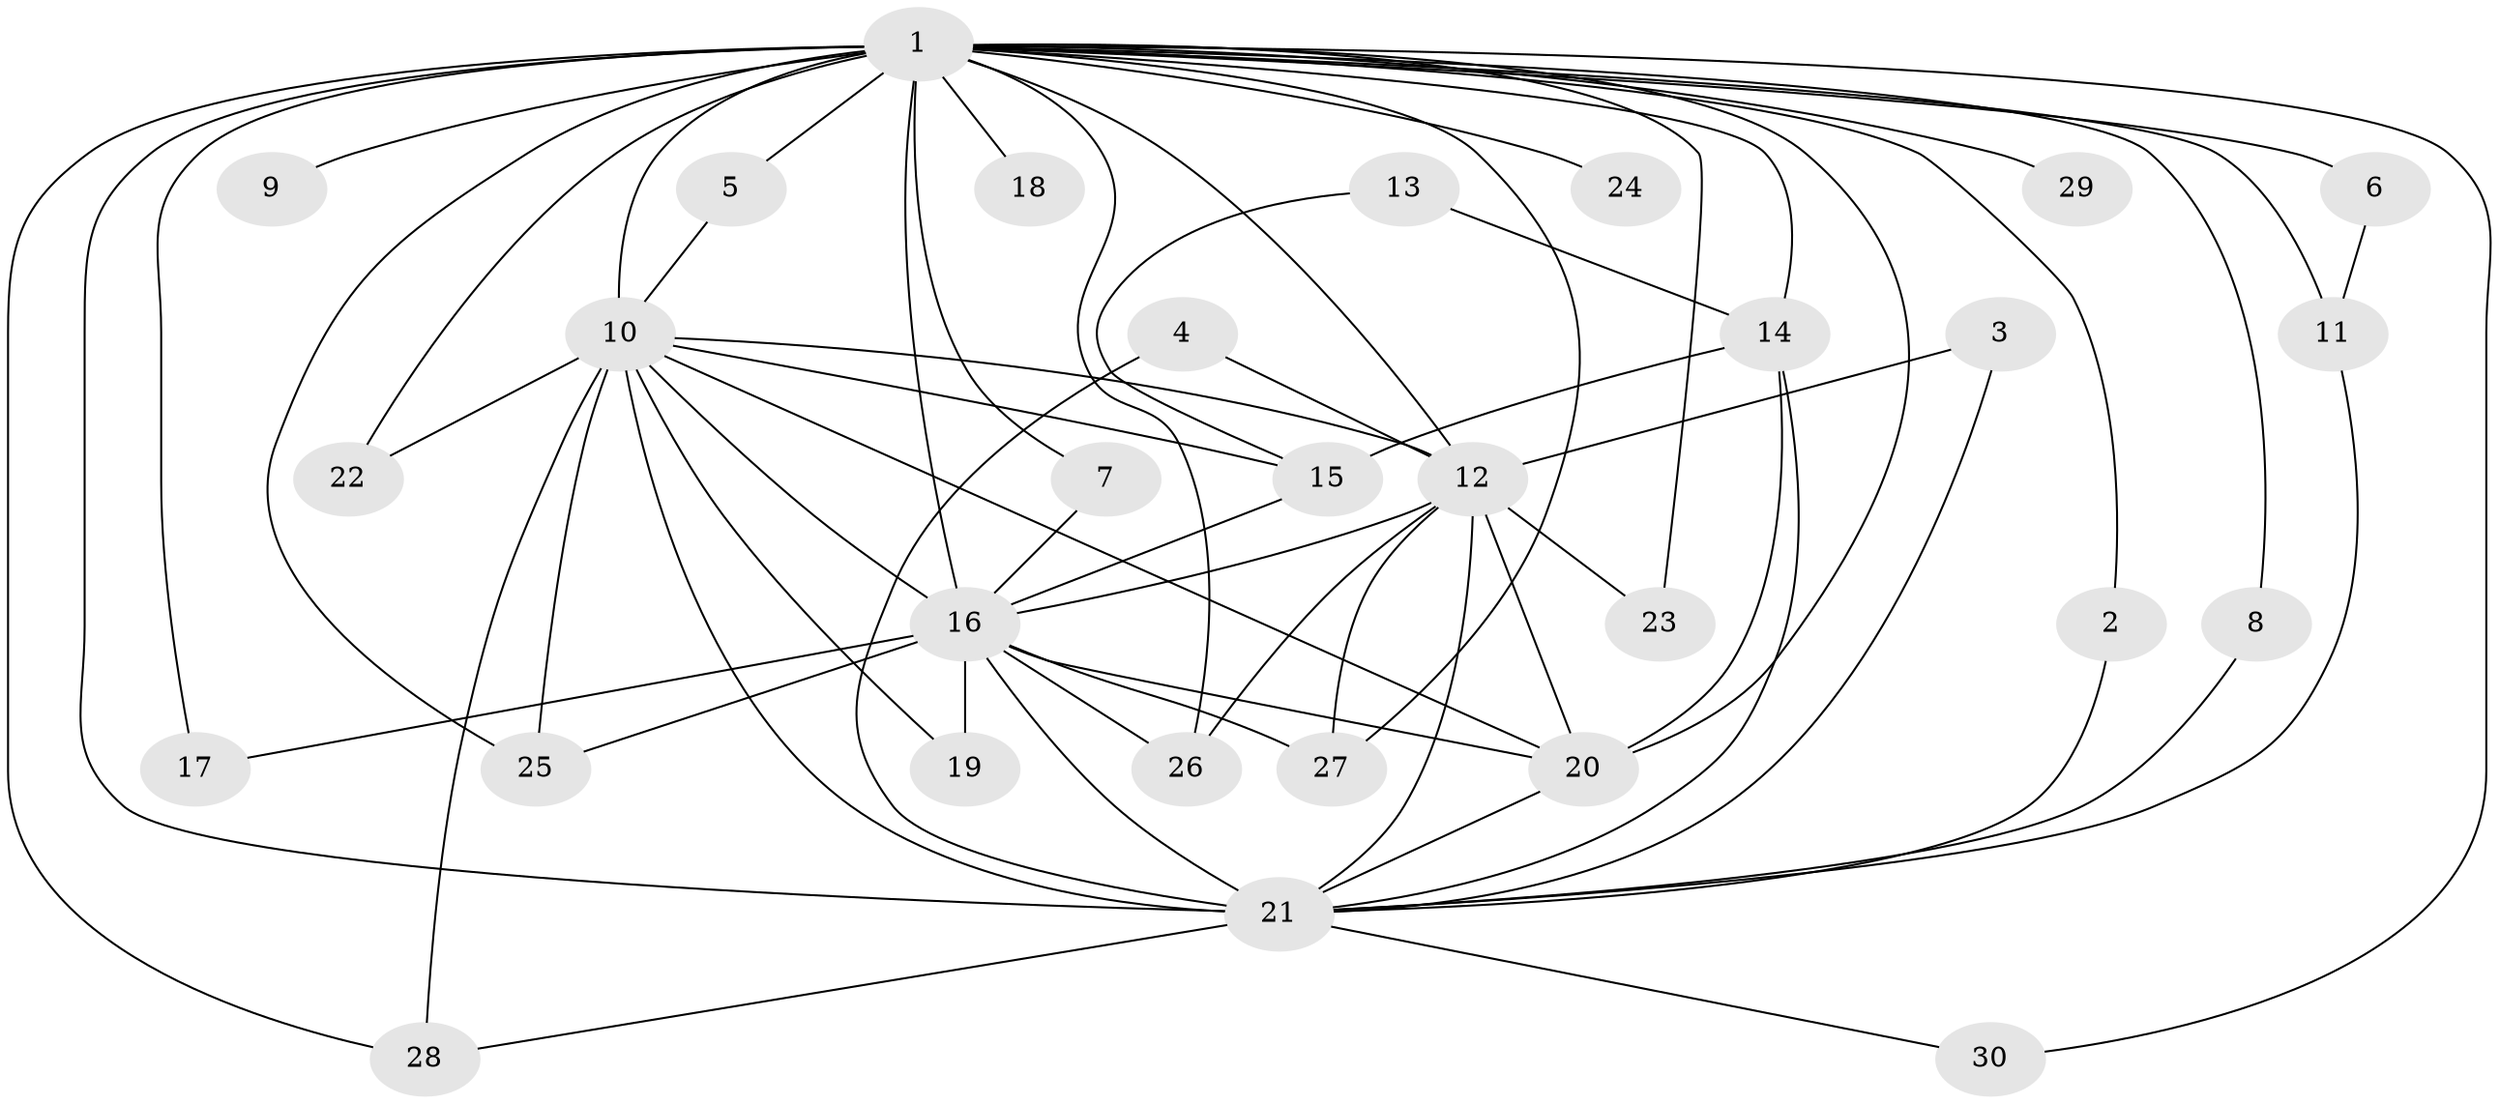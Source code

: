 // original degree distribution, {16: 0.08333333333333333, 17: 0.016666666666666666, 22: 0.016666666666666666, 21: 0.016666666666666666, 11: 0.016666666666666666, 15: 0.016666666666666666, 3: 0.11666666666666667, 2: 0.5833333333333334, 4: 0.11666666666666667, 5: 0.016666666666666666}
// Generated by graph-tools (version 1.1) at 2025/49/03/09/25 03:49:37]
// undirected, 30 vertices, 65 edges
graph export_dot {
graph [start="1"]
  node [color=gray90,style=filled];
  1;
  2;
  3;
  4;
  5;
  6;
  7;
  8;
  9;
  10;
  11;
  12;
  13;
  14;
  15;
  16;
  17;
  18;
  19;
  20;
  21;
  22;
  23;
  24;
  25;
  26;
  27;
  28;
  29;
  30;
  1 -- 2 [weight=1.0];
  1 -- 5 [weight=1.0];
  1 -- 6 [weight=1.0];
  1 -- 7 [weight=1.0];
  1 -- 8 [weight=1.0];
  1 -- 9 [weight=2.0];
  1 -- 10 [weight=5.0];
  1 -- 11 [weight=2.0];
  1 -- 12 [weight=5.0];
  1 -- 14 [weight=1.0];
  1 -- 16 [weight=9.0];
  1 -- 17 [weight=2.0];
  1 -- 18 [weight=2.0];
  1 -- 20 [weight=4.0];
  1 -- 21 [weight=5.0];
  1 -- 22 [weight=1.0];
  1 -- 23 [weight=1.0];
  1 -- 24 [weight=2.0];
  1 -- 25 [weight=2.0];
  1 -- 26 [weight=1.0];
  1 -- 27 [weight=2.0];
  1 -- 28 [weight=1.0];
  1 -- 29 [weight=4.0];
  1 -- 30 [weight=1.0];
  2 -- 21 [weight=1.0];
  3 -- 12 [weight=1.0];
  3 -- 21 [weight=1.0];
  4 -- 12 [weight=1.0];
  4 -- 21 [weight=1.0];
  5 -- 10 [weight=1.0];
  6 -- 11 [weight=1.0];
  7 -- 16 [weight=1.0];
  8 -- 21 [weight=1.0];
  10 -- 12 [weight=1.0];
  10 -- 15 [weight=1.0];
  10 -- 16 [weight=2.0];
  10 -- 19 [weight=1.0];
  10 -- 20 [weight=1.0];
  10 -- 21 [weight=1.0];
  10 -- 22 [weight=1.0];
  10 -- 25 [weight=1.0];
  10 -- 28 [weight=1.0];
  11 -- 21 [weight=1.0];
  12 -- 16 [weight=2.0];
  12 -- 20 [weight=1.0];
  12 -- 21 [weight=1.0];
  12 -- 23 [weight=1.0];
  12 -- 26 [weight=1.0];
  12 -- 27 [weight=1.0];
  13 -- 14 [weight=1.0];
  13 -- 15 [weight=1.0];
  14 -- 15 [weight=1.0];
  14 -- 20 [weight=1.0];
  14 -- 21 [weight=2.0];
  15 -- 16 [weight=3.0];
  16 -- 17 [weight=1.0];
  16 -- 19 [weight=1.0];
  16 -- 20 [weight=3.0];
  16 -- 21 [weight=2.0];
  16 -- 25 [weight=1.0];
  16 -- 26 [weight=1.0];
  16 -- 27 [weight=2.0];
  20 -- 21 [weight=2.0];
  21 -- 28 [weight=1.0];
  21 -- 30 [weight=1.0];
}
